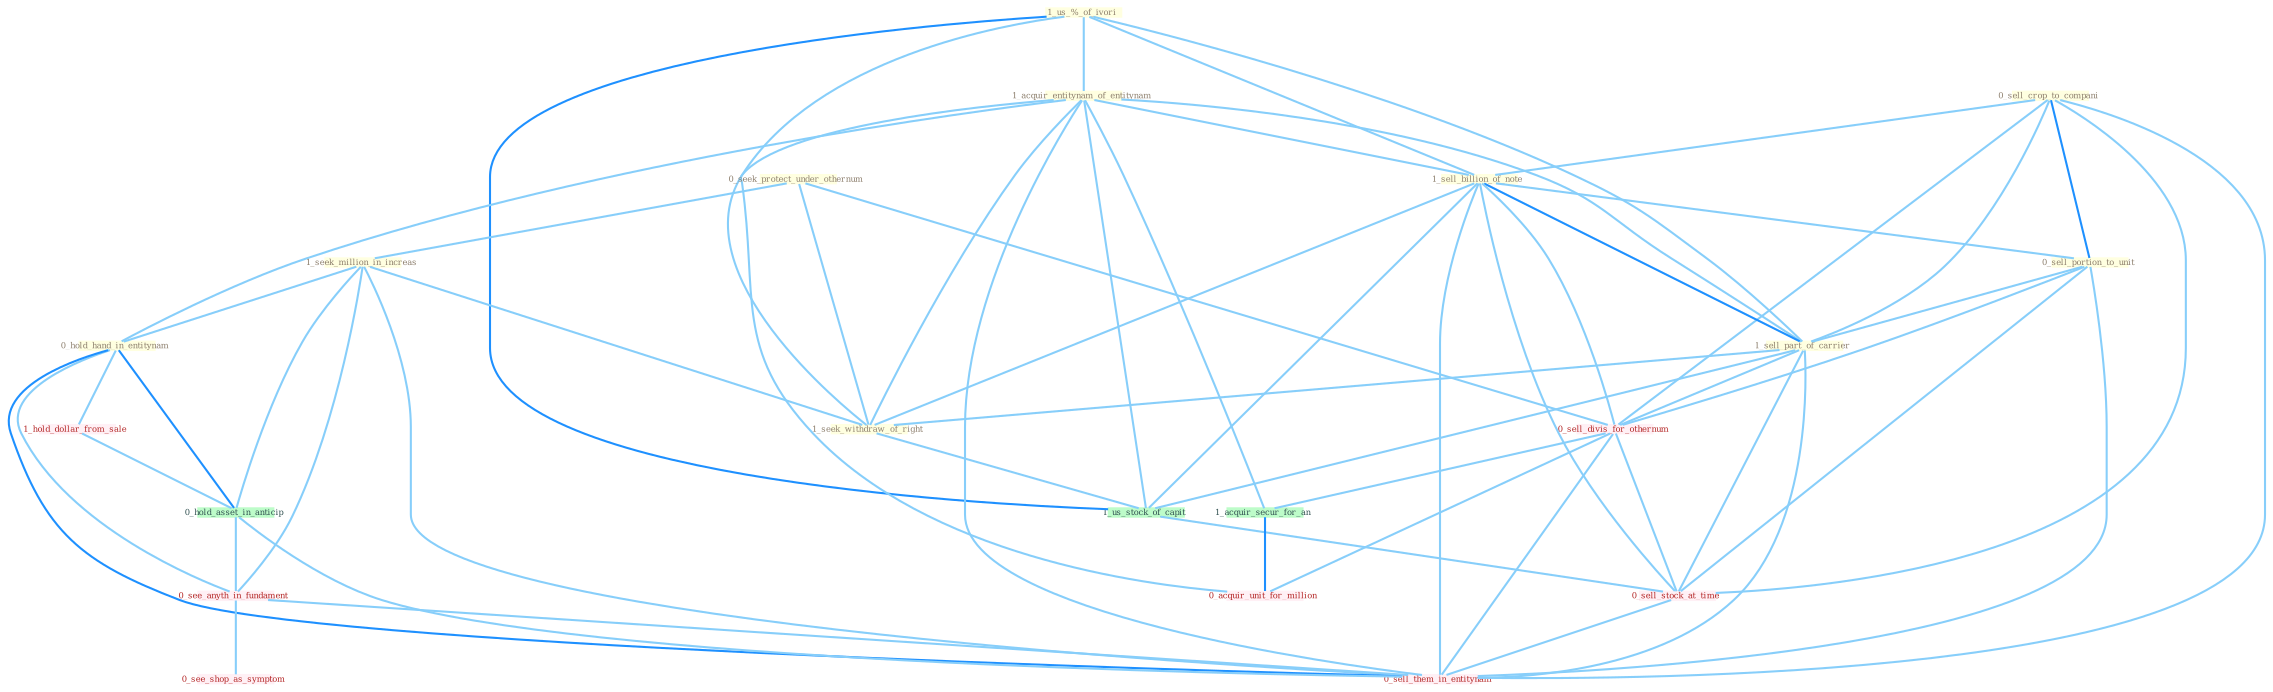 Graph G{ 
    node
    [shape=polygon,style=filled,width=.5,height=.06,color="#BDFCC9",fixedsize=true,fontsize=4,
    fontcolor="#2f4f4f"];
    {node
    [color="#ffffe0", fontcolor="#8b7d6b"] "1_us_%_of_ivori " "1_acquir_entitynam_of_entitynam " "0_sell_crop_to_compani " "0_seek_protect_under_othernum " "1_seek_million_in_increas " "1_sell_billion_of_note " "0_sell_portion_to_unit " "0_hold_hand_in_entitynam " "1_sell_part_of_carrier " "1_seek_withdraw_of_right "}
{node [color="#fff0f5", fontcolor="#b22222"] "0_sell_divis_for_othernum " "1_hold_dollar_from_sale " "0_sell_stock_at_time " "0_see_anyth_in_fundament " "0_acquir_unit_for_million " "0_see_shop_as_symptom " "0_sell_them_in_entitynam "}
edge [color="#B0E2FF"];

	"1_us_%_of_ivori " -- "1_acquir_entitynam_of_entitynam " [w="1", color="#87cefa" ];
	"1_us_%_of_ivori " -- "1_sell_billion_of_note " [w="1", color="#87cefa" ];
	"1_us_%_of_ivori " -- "1_sell_part_of_carrier " [w="1", color="#87cefa" ];
	"1_us_%_of_ivori " -- "1_seek_withdraw_of_right " [w="1", color="#87cefa" ];
	"1_us_%_of_ivori " -- "1_us_stock_of_capit " [w="2", color="#1e90ff" , len=0.8];
	"1_acquir_entitynam_of_entitynam " -- "1_sell_billion_of_note " [w="1", color="#87cefa" ];
	"1_acquir_entitynam_of_entitynam " -- "0_hold_hand_in_entitynam " [w="1", color="#87cefa" ];
	"1_acquir_entitynam_of_entitynam " -- "1_sell_part_of_carrier " [w="1", color="#87cefa" ];
	"1_acquir_entitynam_of_entitynam " -- "1_seek_withdraw_of_right " [w="1", color="#87cefa" ];
	"1_acquir_entitynam_of_entitynam " -- "1_acquir_secur_for_an " [w="1", color="#87cefa" ];
	"1_acquir_entitynam_of_entitynam " -- "1_us_stock_of_capit " [w="1", color="#87cefa" ];
	"1_acquir_entitynam_of_entitynam " -- "0_acquir_unit_for_million " [w="1", color="#87cefa" ];
	"1_acquir_entitynam_of_entitynam " -- "0_sell_them_in_entitynam " [w="1", color="#87cefa" ];
	"0_sell_crop_to_compani " -- "1_sell_billion_of_note " [w="1", color="#87cefa" ];
	"0_sell_crop_to_compani " -- "0_sell_portion_to_unit " [w="2", color="#1e90ff" , len=0.8];
	"0_sell_crop_to_compani " -- "1_sell_part_of_carrier " [w="1", color="#87cefa" ];
	"0_sell_crop_to_compani " -- "0_sell_divis_for_othernum " [w="1", color="#87cefa" ];
	"0_sell_crop_to_compani " -- "0_sell_stock_at_time " [w="1", color="#87cefa" ];
	"0_sell_crop_to_compani " -- "0_sell_them_in_entitynam " [w="1", color="#87cefa" ];
	"0_seek_protect_under_othernum " -- "1_seek_million_in_increas " [w="1", color="#87cefa" ];
	"0_seek_protect_under_othernum " -- "1_seek_withdraw_of_right " [w="1", color="#87cefa" ];
	"0_seek_protect_under_othernum " -- "0_sell_divis_for_othernum " [w="1", color="#87cefa" ];
	"1_seek_million_in_increas " -- "0_hold_hand_in_entitynam " [w="1", color="#87cefa" ];
	"1_seek_million_in_increas " -- "1_seek_withdraw_of_right " [w="1", color="#87cefa" ];
	"1_seek_million_in_increas " -- "0_hold_asset_in_anticip " [w="1", color="#87cefa" ];
	"1_seek_million_in_increas " -- "0_see_anyth_in_fundament " [w="1", color="#87cefa" ];
	"1_seek_million_in_increas " -- "0_sell_them_in_entitynam " [w="1", color="#87cefa" ];
	"1_sell_billion_of_note " -- "0_sell_portion_to_unit " [w="1", color="#87cefa" ];
	"1_sell_billion_of_note " -- "1_sell_part_of_carrier " [w="2", color="#1e90ff" , len=0.8];
	"1_sell_billion_of_note " -- "1_seek_withdraw_of_right " [w="1", color="#87cefa" ];
	"1_sell_billion_of_note " -- "0_sell_divis_for_othernum " [w="1", color="#87cefa" ];
	"1_sell_billion_of_note " -- "1_us_stock_of_capit " [w="1", color="#87cefa" ];
	"1_sell_billion_of_note " -- "0_sell_stock_at_time " [w="1", color="#87cefa" ];
	"1_sell_billion_of_note " -- "0_sell_them_in_entitynam " [w="1", color="#87cefa" ];
	"0_sell_portion_to_unit " -- "1_sell_part_of_carrier " [w="1", color="#87cefa" ];
	"0_sell_portion_to_unit " -- "0_sell_divis_for_othernum " [w="1", color="#87cefa" ];
	"0_sell_portion_to_unit " -- "0_sell_stock_at_time " [w="1", color="#87cefa" ];
	"0_sell_portion_to_unit " -- "0_sell_them_in_entitynam " [w="1", color="#87cefa" ];
	"0_hold_hand_in_entitynam " -- "1_hold_dollar_from_sale " [w="1", color="#87cefa" ];
	"0_hold_hand_in_entitynam " -- "0_hold_asset_in_anticip " [w="2", color="#1e90ff" , len=0.8];
	"0_hold_hand_in_entitynam " -- "0_see_anyth_in_fundament " [w="1", color="#87cefa" ];
	"0_hold_hand_in_entitynam " -- "0_sell_them_in_entitynam " [w="2", color="#1e90ff" , len=0.8];
	"1_sell_part_of_carrier " -- "1_seek_withdraw_of_right " [w="1", color="#87cefa" ];
	"1_sell_part_of_carrier " -- "0_sell_divis_for_othernum " [w="1", color="#87cefa" ];
	"1_sell_part_of_carrier " -- "1_us_stock_of_capit " [w="1", color="#87cefa" ];
	"1_sell_part_of_carrier " -- "0_sell_stock_at_time " [w="1", color="#87cefa" ];
	"1_sell_part_of_carrier " -- "0_sell_them_in_entitynam " [w="1", color="#87cefa" ];
	"1_seek_withdraw_of_right " -- "1_us_stock_of_capit " [w="1", color="#87cefa" ];
	"0_sell_divis_for_othernum " -- "1_acquir_secur_for_an " [w="1", color="#87cefa" ];
	"0_sell_divis_for_othernum " -- "0_sell_stock_at_time " [w="1", color="#87cefa" ];
	"0_sell_divis_for_othernum " -- "0_acquir_unit_for_million " [w="1", color="#87cefa" ];
	"0_sell_divis_for_othernum " -- "0_sell_them_in_entitynam " [w="1", color="#87cefa" ];
	"1_acquir_secur_for_an " -- "0_acquir_unit_for_million " [w="2", color="#1e90ff" , len=0.8];
	"1_us_stock_of_capit " -- "0_sell_stock_at_time " [w="1", color="#87cefa" ];
	"1_hold_dollar_from_sale " -- "0_hold_asset_in_anticip " [w="1", color="#87cefa" ];
	"0_hold_asset_in_anticip " -- "0_see_anyth_in_fundament " [w="1", color="#87cefa" ];
	"0_hold_asset_in_anticip " -- "0_sell_them_in_entitynam " [w="1", color="#87cefa" ];
	"0_sell_stock_at_time " -- "0_sell_them_in_entitynam " [w="1", color="#87cefa" ];
	"0_see_anyth_in_fundament " -- "0_see_shop_as_symptom " [w="1", color="#87cefa" ];
	"0_see_anyth_in_fundament " -- "0_sell_them_in_entitynam " [w="1", color="#87cefa" ];
}